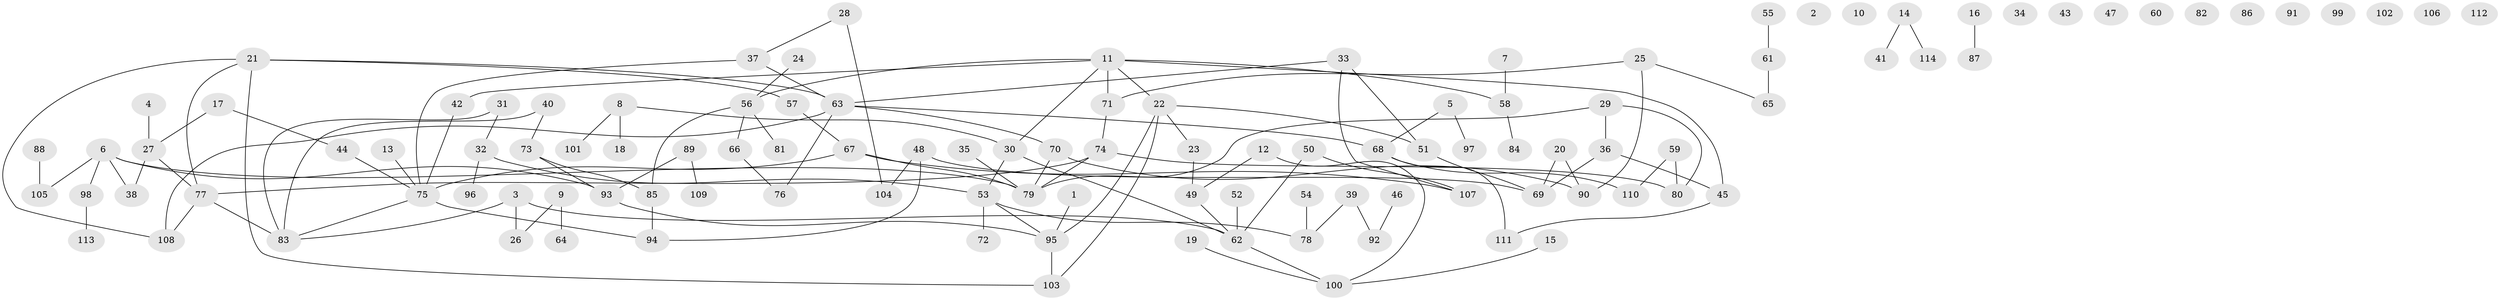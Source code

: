 // coarse degree distribution, {5: 0.05, 3: 0.1, 4: 0.15, 2: 0.15, 1: 0.4, 6: 0.05, 11: 0.05, 10: 0.05}
// Generated by graph-tools (version 1.1) at 2025/35/03/04/25 23:35:46]
// undirected, 114 vertices, 131 edges
graph export_dot {
  node [color=gray90,style=filled];
  1;
  2;
  3;
  4;
  5;
  6;
  7;
  8;
  9;
  10;
  11;
  12;
  13;
  14;
  15;
  16;
  17;
  18;
  19;
  20;
  21;
  22;
  23;
  24;
  25;
  26;
  27;
  28;
  29;
  30;
  31;
  32;
  33;
  34;
  35;
  36;
  37;
  38;
  39;
  40;
  41;
  42;
  43;
  44;
  45;
  46;
  47;
  48;
  49;
  50;
  51;
  52;
  53;
  54;
  55;
  56;
  57;
  58;
  59;
  60;
  61;
  62;
  63;
  64;
  65;
  66;
  67;
  68;
  69;
  70;
  71;
  72;
  73;
  74;
  75;
  76;
  77;
  78;
  79;
  80;
  81;
  82;
  83;
  84;
  85;
  86;
  87;
  88;
  89;
  90;
  91;
  92;
  93;
  94;
  95;
  96;
  97;
  98;
  99;
  100;
  101;
  102;
  103;
  104;
  105;
  106;
  107;
  108;
  109;
  110;
  111;
  112;
  113;
  114;
  1 -- 95;
  3 -- 26;
  3 -- 62;
  3 -- 83;
  4 -- 27;
  5 -- 68;
  5 -- 97;
  6 -- 38;
  6 -- 79;
  6 -- 93;
  6 -- 98;
  6 -- 105;
  7 -- 58;
  8 -- 18;
  8 -- 30;
  8 -- 101;
  9 -- 26;
  9 -- 64;
  11 -- 22;
  11 -- 30;
  11 -- 42;
  11 -- 45;
  11 -- 56;
  11 -- 58;
  11 -- 71;
  12 -- 49;
  12 -- 100;
  13 -- 75;
  14 -- 41;
  14 -- 114;
  15 -- 100;
  16 -- 87;
  17 -- 27;
  17 -- 44;
  19 -- 100;
  20 -- 69;
  20 -- 90;
  21 -- 57;
  21 -- 63;
  21 -- 77;
  21 -- 103;
  21 -- 108;
  22 -- 23;
  22 -- 51;
  22 -- 95;
  22 -- 103;
  23 -- 49;
  24 -- 56;
  25 -- 65;
  25 -- 71;
  25 -- 90;
  27 -- 38;
  27 -- 77;
  28 -- 37;
  28 -- 104;
  29 -- 36;
  29 -- 79;
  29 -- 80;
  30 -- 53;
  30 -- 62;
  31 -- 32;
  31 -- 83;
  32 -- 53;
  32 -- 96;
  33 -- 51;
  33 -- 63;
  33 -- 107;
  35 -- 79;
  36 -- 45;
  36 -- 69;
  37 -- 63;
  37 -- 75;
  39 -- 78;
  39 -- 92;
  40 -- 73;
  40 -- 83;
  42 -- 75;
  44 -- 75;
  45 -- 111;
  46 -- 92;
  48 -- 69;
  48 -- 94;
  48 -- 104;
  49 -- 62;
  50 -- 62;
  50 -- 107;
  51 -- 69;
  52 -- 62;
  53 -- 72;
  53 -- 78;
  53 -- 95;
  54 -- 78;
  55 -- 61;
  56 -- 66;
  56 -- 81;
  56 -- 85;
  57 -- 67;
  58 -- 84;
  59 -- 80;
  59 -- 110;
  61 -- 65;
  62 -- 100;
  63 -- 68;
  63 -- 70;
  63 -- 76;
  63 -- 108;
  66 -- 76;
  67 -- 75;
  67 -- 79;
  67 -- 107;
  68 -- 110;
  68 -- 111;
  70 -- 79;
  70 -- 90;
  71 -- 74;
  73 -- 85;
  73 -- 93;
  74 -- 77;
  74 -- 79;
  74 -- 80;
  75 -- 83;
  75 -- 94;
  77 -- 83;
  77 -- 108;
  85 -- 94;
  88 -- 105;
  89 -- 93;
  89 -- 109;
  93 -- 95;
  95 -- 103;
  98 -- 113;
}
